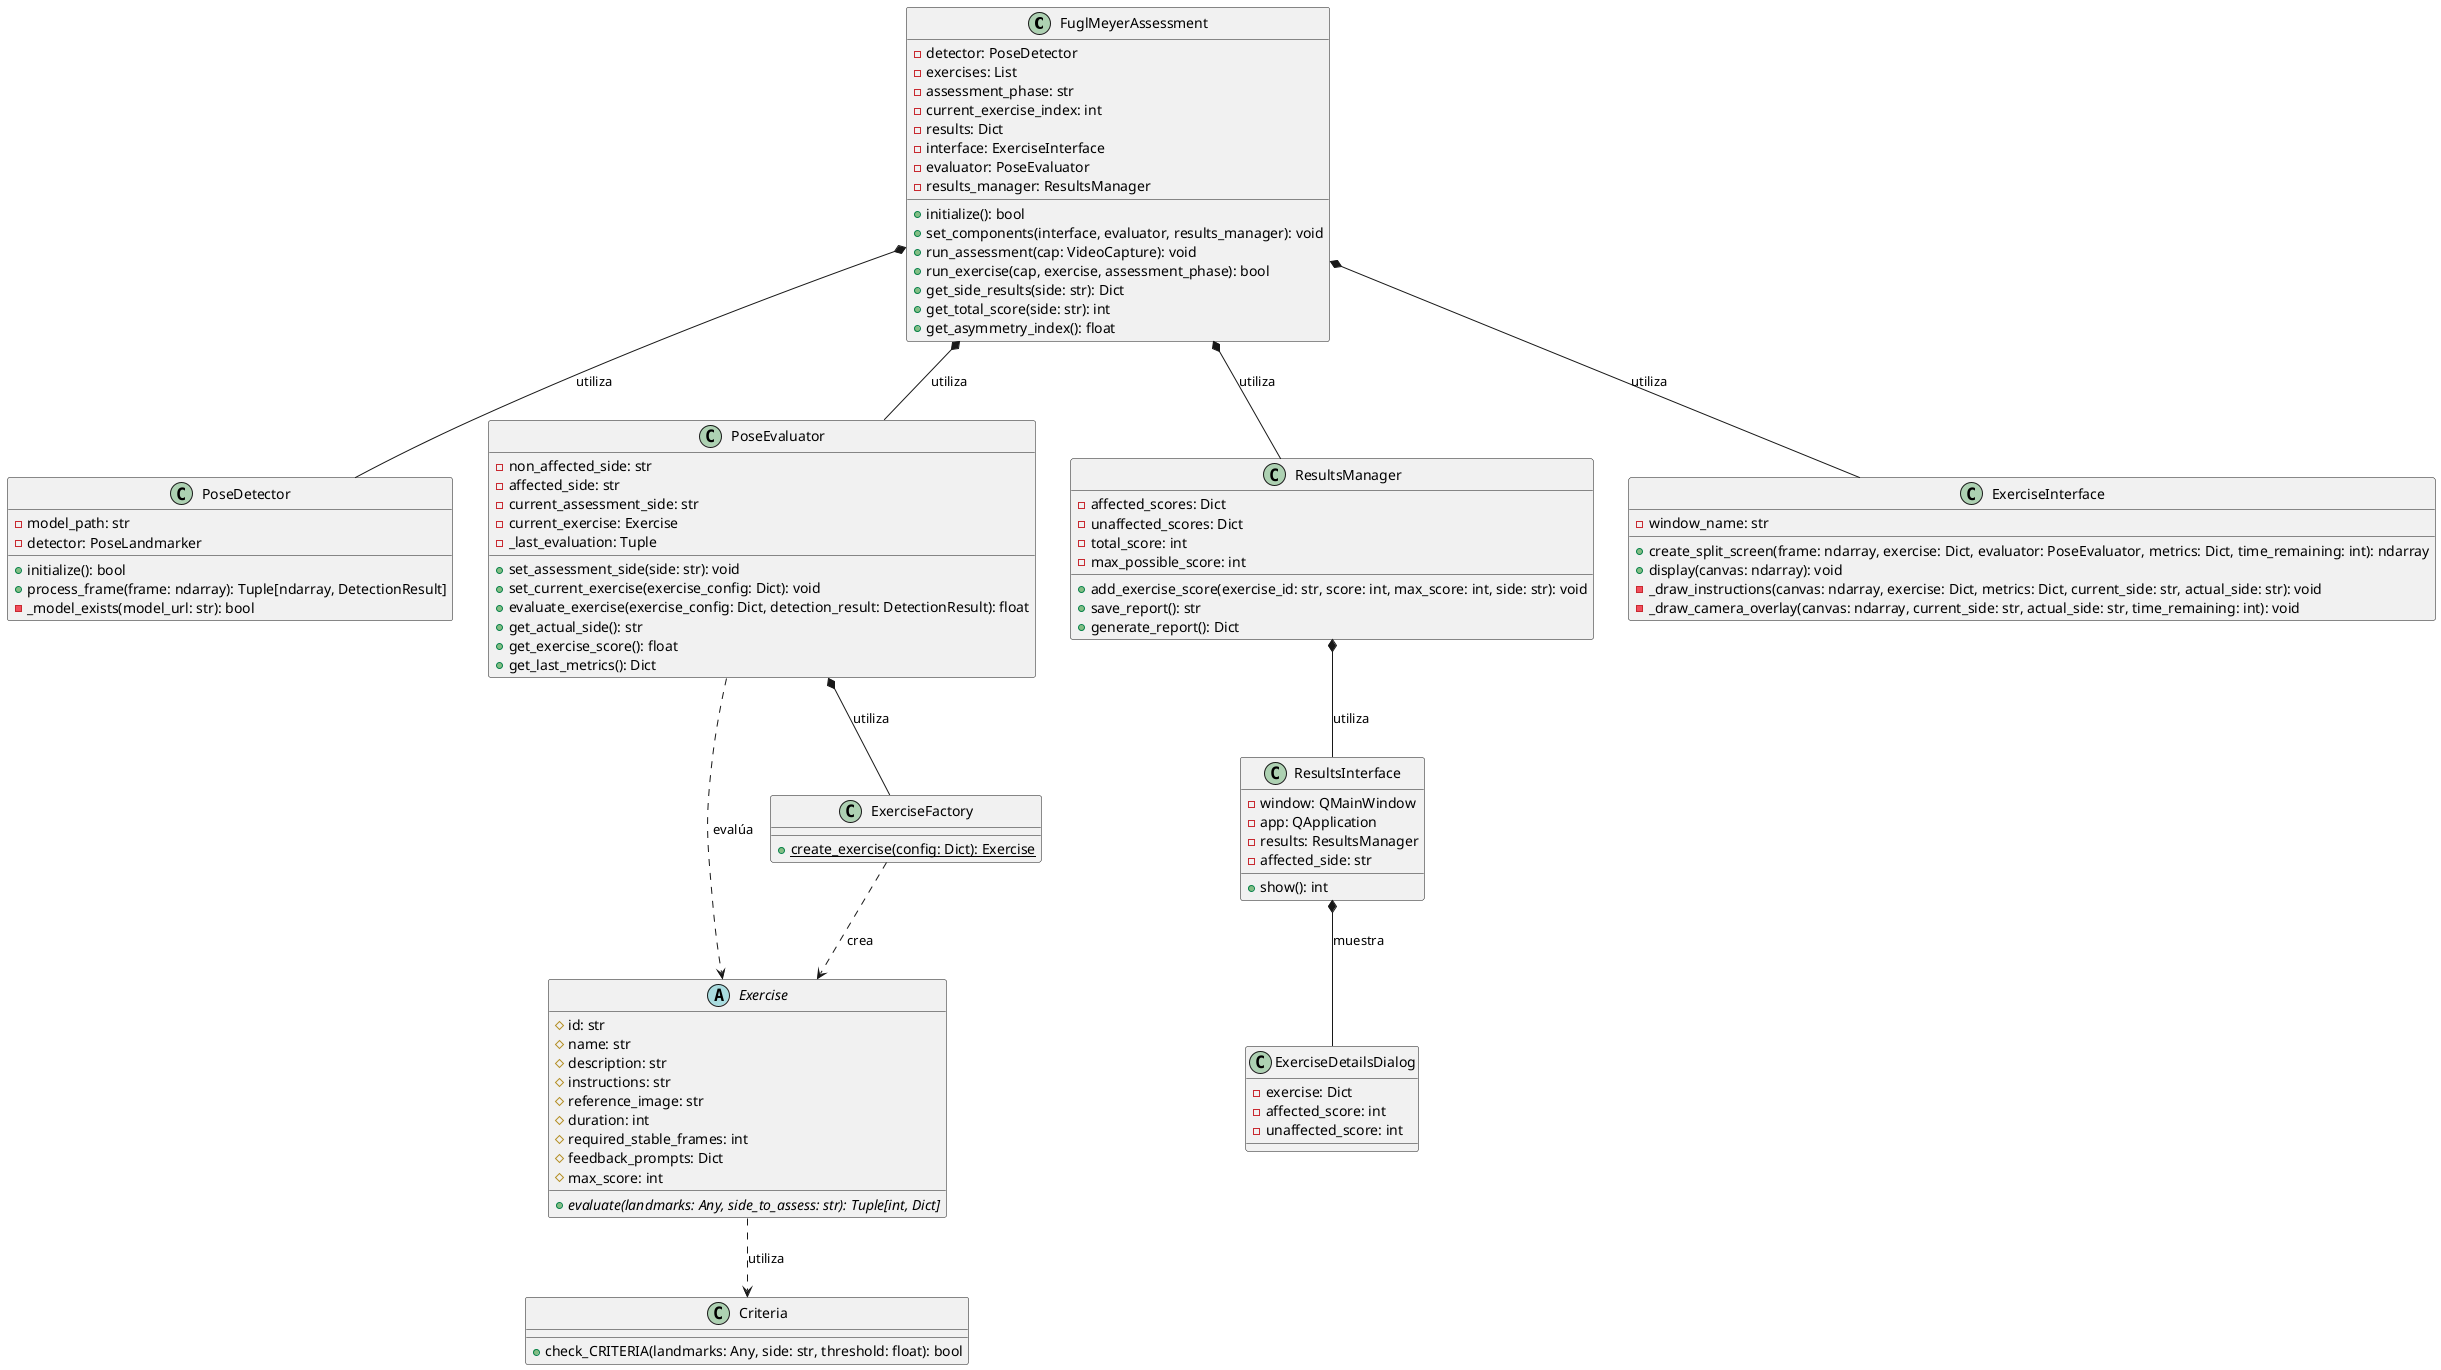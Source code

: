 @startuml

' Clases Principales
class FuglMeyerAssessment {
    - detector: PoseDetector
    - exercises: List
    - assessment_phase: str
    - current_exercise_index: int
    - results: Dict
    - interface: ExerciseInterface
    - evaluator: PoseEvaluator
    - results_manager: ResultsManager
    + initialize(): bool
    + set_components(interface, evaluator, results_manager): void
    + run_assessment(cap: VideoCapture): void
    + run_exercise(cap, exercise, assessment_phase): bool
    + get_side_results(side: str): Dict
    + get_total_score(side: str): int
    + get_asymmetry_index(): float
}

class PoseDetector {
    - model_path: str
    - detector: PoseLandmarker
    + initialize(): bool
    + process_frame(frame: ndarray): Tuple[ndarray, DetectionResult]
    - _model_exists(model_url: str): bool
}

class PoseEvaluator {
    - non_affected_side: str
    - affected_side: str
    - current_assessment_side: str
    - current_exercise: Exercise
    - _last_evaluation: Tuple
    + set_assessment_side(side: str): void
    + set_current_exercise(exercise_config: Dict): void
    + evaluate_exercise(exercise_config: Dict, detection_result: DetectionResult): float
    + get_actual_side(): str
    + get_exercise_score(): float
    + get_last_metrics(): Dict
}

class ResultsManager {
    - affected_scores: Dict
    - unaffected_scores: Dict
    - total_score: int
    - max_possible_score: int
    + add_exercise_score(exercise_id: str, score: int, max_score: int, side: str): void
    + save_report(): str
    + generate_report(): Dict
}

' Clase Base de Ejercicios
abstract class Exercise {
    # id: str
    # name: str
    # description: str
    # instructions: str
    # reference_image: str
    # duration: int
    # required_stable_frames: int
    # feedback_prompts: Dict
    # max_score: int
    + {abstract} evaluate(landmarks: Any, side_to_assess: str): Tuple[int, Dict]
}

class ExerciseFactory {
    + {static} create_exercise(config: Dict): Exercise
}

' Clase de Criterios
class Criteria {
    + check_CRITERIA(landmarks: Any, side: str, threshold: float): bool
}

' Clases de Interfaz
class ExerciseInterface {
    - window_name: str
    + create_split_screen(frame: ndarray, exercise: Dict, evaluator: PoseEvaluator, metrics: Dict, time_remaining: int): ndarray
    + display(canvas: ndarray): void
    - _draw_instructions(canvas: ndarray, exercise: Dict, metrics: Dict, current_side: str, actual_side: str): void
    - _draw_camera_overlay(canvas: ndarray, current_side: str, actual_side: str, time_remaining: int): void
}

class ResultsInterface {
    - window: QMainWindow
    - app: QApplication
    - results: ResultsManager
    - affected_side: str
    + show(): int
}

class ExerciseDetailsDialog {
    - exercise: Dict
    - affected_score: int
    - unaffected_score: int
}

' Relaciones
FuglMeyerAssessment *-- PoseDetector : "utiliza"
FuglMeyerAssessment *-- ExerciseInterface : "utiliza"
FuglMeyerAssessment *-- PoseEvaluator : "utiliza"
FuglMeyerAssessment *-- ResultsManager : "utiliza"

PoseEvaluator *-- ExerciseFactory : "utiliza"
ExerciseFactory ..> Exercise : "crea"

ResultsManager *-- ResultsInterface : "utiliza"
ResultsInterface *-- ExerciseDetailsDialog : "muestra"

PoseEvaluator ..> Exercise : "evalúa"
Exercise ..> Criteria : "utiliza"

@enduml 